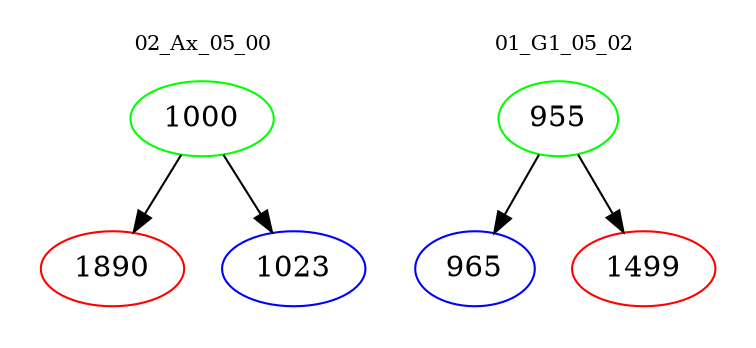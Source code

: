 digraph{
subgraph cluster_0 {
color = white
label = "02_Ax_05_00";
fontsize=10;
T0_1000 [label="1000", color="green"]
T0_1000 -> T0_1890 [color="black"]
T0_1890 [label="1890", color="red"]
T0_1000 -> T0_1023 [color="black"]
T0_1023 [label="1023", color="blue"]
}
subgraph cluster_1 {
color = white
label = "01_G1_05_02";
fontsize=10;
T1_955 [label="955", color="green"]
T1_955 -> T1_965 [color="black"]
T1_965 [label="965", color="blue"]
T1_955 -> T1_1499 [color="black"]
T1_1499 [label="1499", color="red"]
}
}
